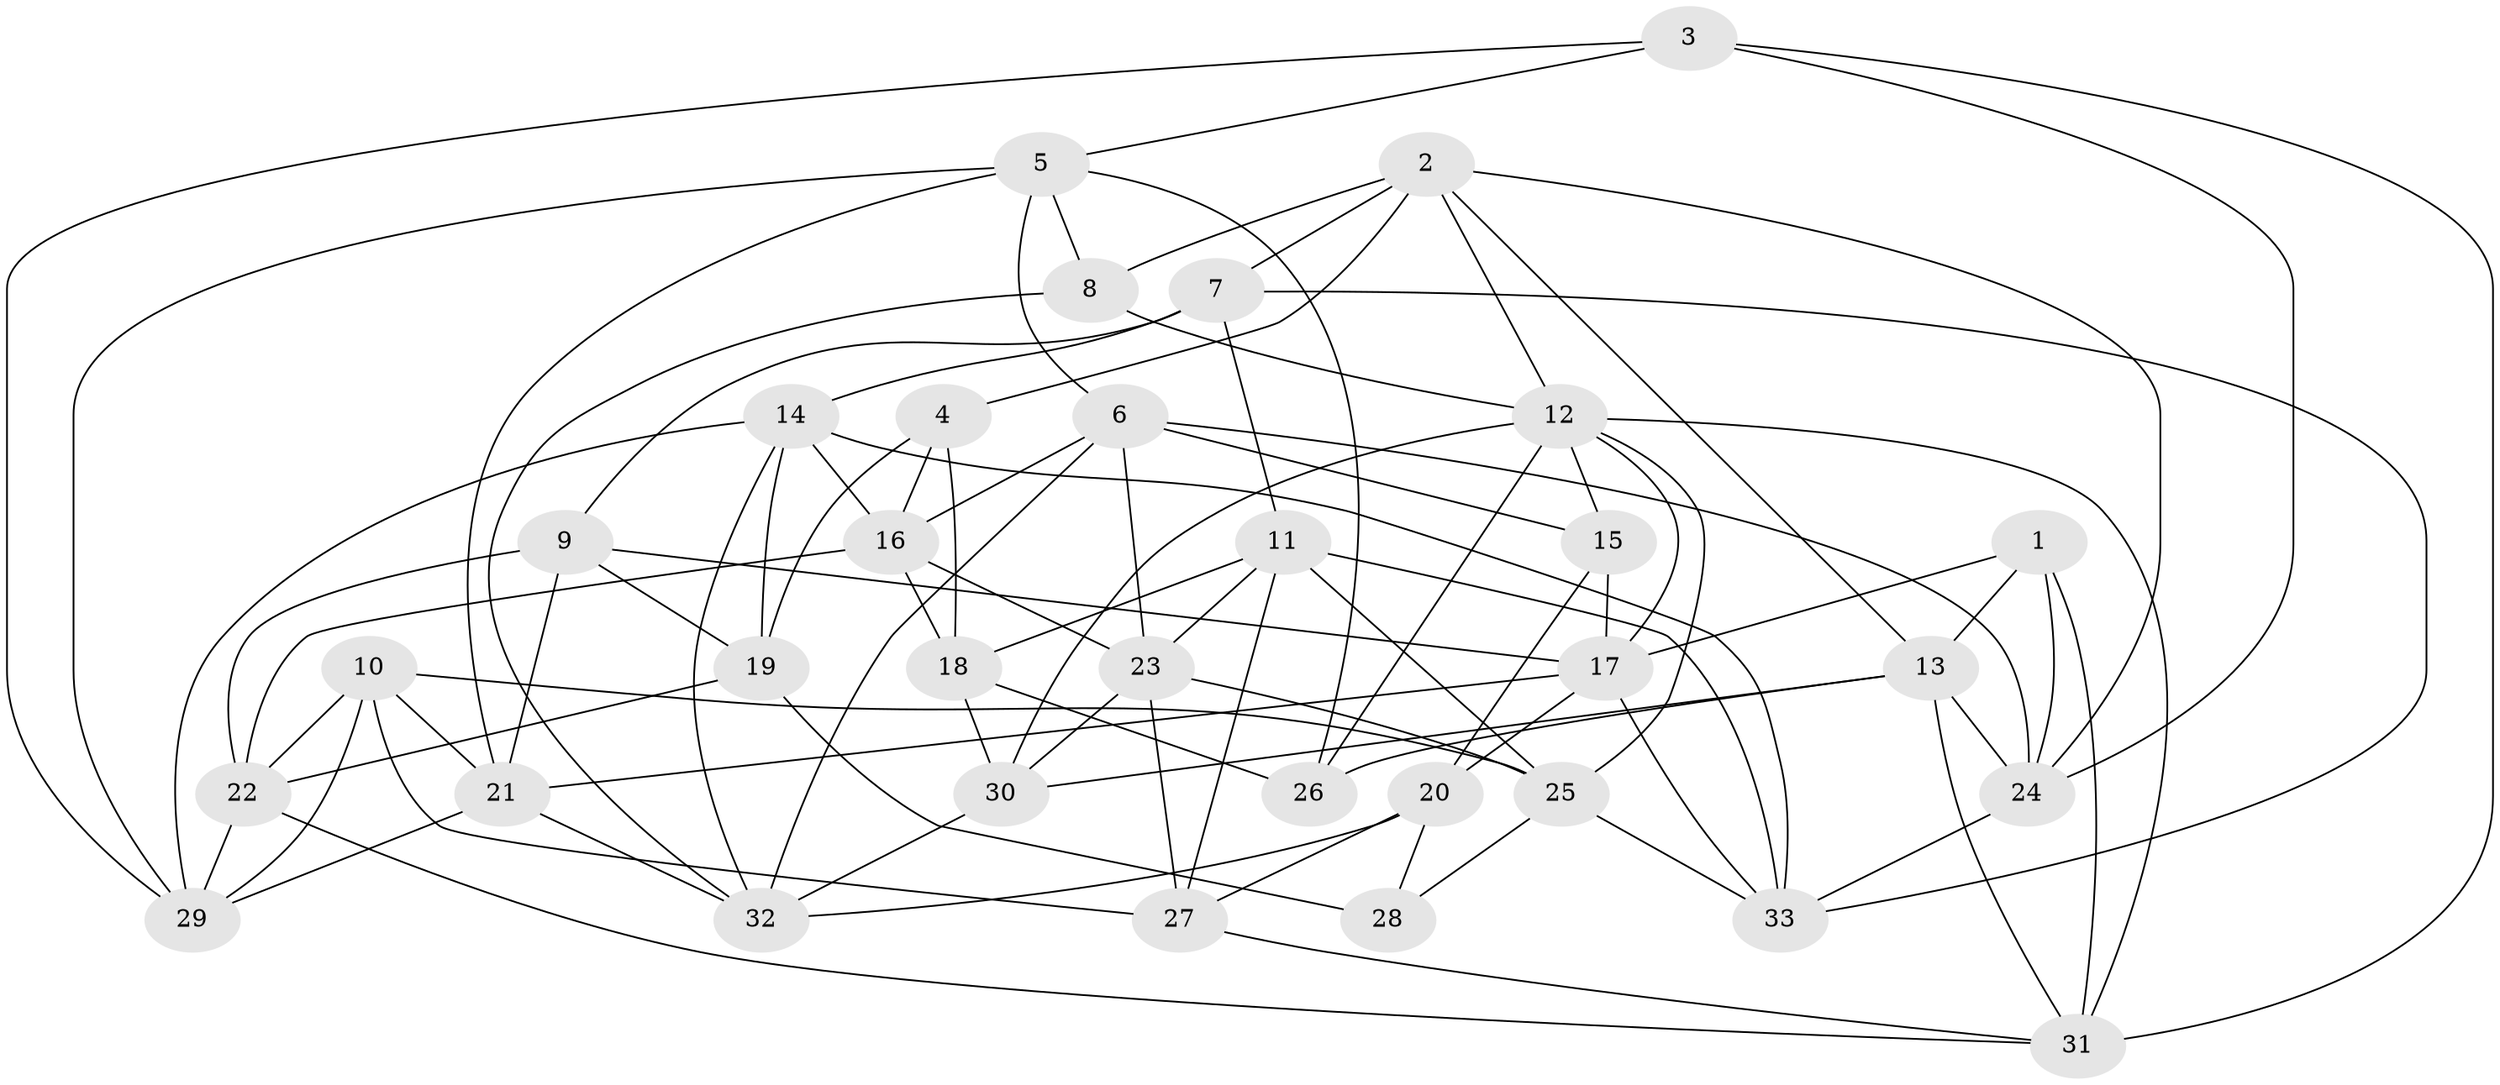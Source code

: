 // original degree distribution, {4: 1.0}
// Generated by graph-tools (version 1.1) at 2025/03/03/09/25 03:03:07]
// undirected, 33 vertices, 89 edges
graph export_dot {
graph [start="1"]
  node [color=gray90,style=filled];
  1;
  2;
  3;
  4;
  5;
  6;
  7;
  8;
  9;
  10;
  11;
  12;
  13;
  14;
  15;
  16;
  17;
  18;
  19;
  20;
  21;
  22;
  23;
  24;
  25;
  26;
  27;
  28;
  29;
  30;
  31;
  32;
  33;
  1 -- 13 [weight=1.0];
  1 -- 17 [weight=1.0];
  1 -- 24 [weight=1.0];
  1 -- 31 [weight=1.0];
  2 -- 4 [weight=1.0];
  2 -- 7 [weight=1.0];
  2 -- 8 [weight=1.0];
  2 -- 12 [weight=1.0];
  2 -- 13 [weight=1.0];
  2 -- 24 [weight=1.0];
  3 -- 5 [weight=1.0];
  3 -- 24 [weight=1.0];
  3 -- 29 [weight=1.0];
  3 -- 31 [weight=1.0];
  4 -- 16 [weight=1.0];
  4 -- 18 [weight=1.0];
  4 -- 19 [weight=1.0];
  5 -- 6 [weight=1.0];
  5 -- 8 [weight=1.0];
  5 -- 21 [weight=1.0];
  5 -- 26 [weight=1.0];
  5 -- 29 [weight=1.0];
  6 -- 15 [weight=1.0];
  6 -- 16 [weight=1.0];
  6 -- 23 [weight=1.0];
  6 -- 24 [weight=1.0];
  6 -- 32 [weight=1.0];
  7 -- 9 [weight=2.0];
  7 -- 11 [weight=1.0];
  7 -- 14 [weight=1.0];
  7 -- 33 [weight=1.0];
  8 -- 12 [weight=1.0];
  8 -- 32 [weight=1.0];
  9 -- 17 [weight=1.0];
  9 -- 19 [weight=1.0];
  9 -- 21 [weight=1.0];
  9 -- 22 [weight=1.0];
  10 -- 21 [weight=1.0];
  10 -- 22 [weight=1.0];
  10 -- 25 [weight=1.0];
  10 -- 27 [weight=2.0];
  10 -- 29 [weight=1.0];
  11 -- 18 [weight=1.0];
  11 -- 23 [weight=1.0];
  11 -- 25 [weight=1.0];
  11 -- 27 [weight=1.0];
  11 -- 33 [weight=1.0];
  12 -- 15 [weight=1.0];
  12 -- 17 [weight=1.0];
  12 -- 25 [weight=1.0];
  12 -- 26 [weight=1.0];
  12 -- 30 [weight=1.0];
  12 -- 31 [weight=1.0];
  13 -- 24 [weight=1.0];
  13 -- 26 [weight=1.0];
  13 -- 30 [weight=1.0];
  13 -- 31 [weight=1.0];
  14 -- 16 [weight=1.0];
  14 -- 19 [weight=1.0];
  14 -- 29 [weight=1.0];
  14 -- 32 [weight=1.0];
  14 -- 33 [weight=1.0];
  15 -- 17 [weight=1.0];
  15 -- 20 [weight=1.0];
  16 -- 18 [weight=1.0];
  16 -- 22 [weight=1.0];
  16 -- 23 [weight=1.0];
  17 -- 20 [weight=2.0];
  17 -- 21 [weight=1.0];
  17 -- 33 [weight=1.0];
  18 -- 26 [weight=1.0];
  18 -- 30 [weight=2.0];
  19 -- 22 [weight=1.0];
  19 -- 28 [weight=2.0];
  20 -- 27 [weight=1.0];
  20 -- 28 [weight=1.0];
  20 -- 32 [weight=1.0];
  21 -- 29 [weight=1.0];
  21 -- 32 [weight=1.0];
  22 -- 29 [weight=1.0];
  22 -- 31 [weight=1.0];
  23 -- 25 [weight=1.0];
  23 -- 27 [weight=1.0];
  23 -- 30 [weight=1.0];
  24 -- 33 [weight=1.0];
  25 -- 28 [weight=1.0];
  25 -- 33 [weight=1.0];
  27 -- 31 [weight=1.0];
  30 -- 32 [weight=1.0];
}
